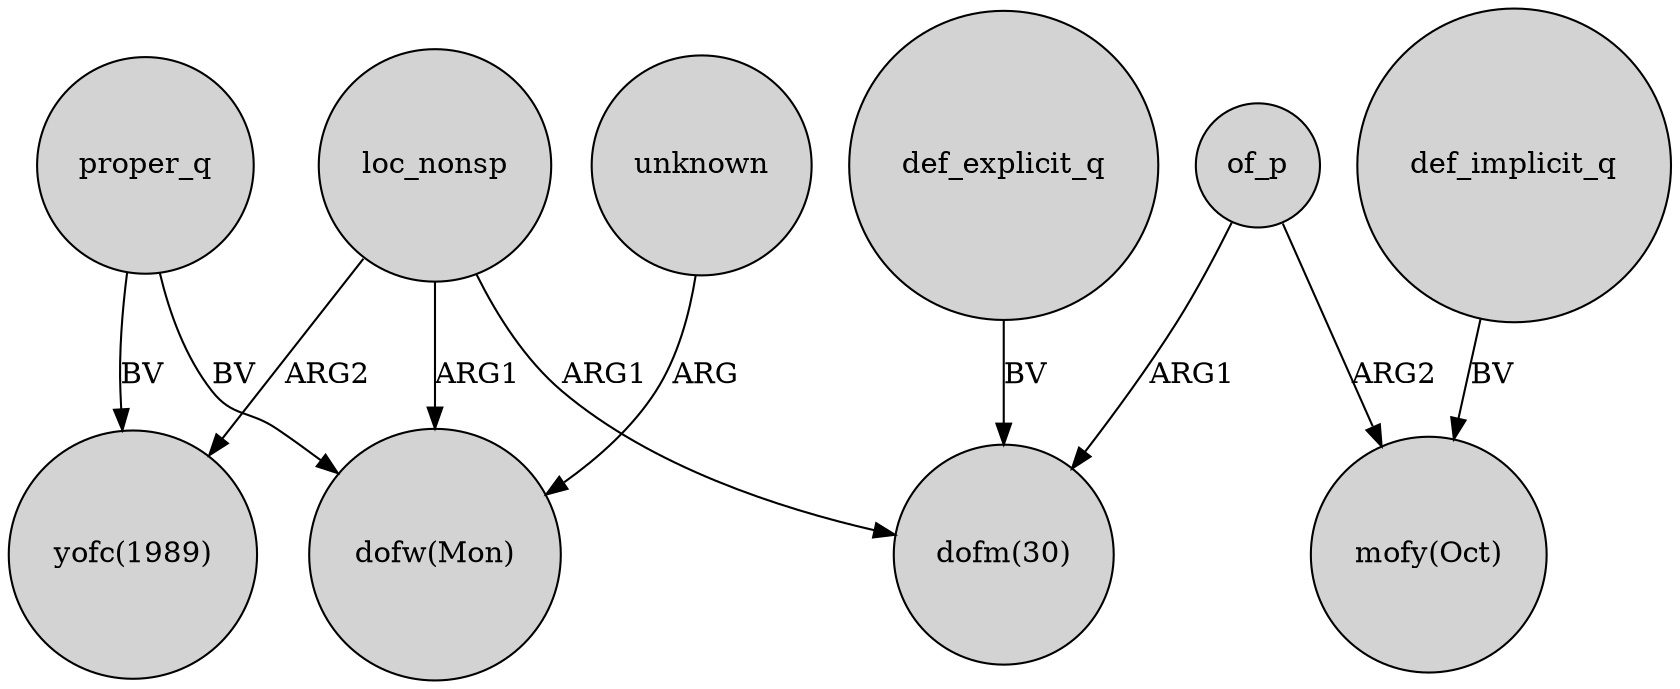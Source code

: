 digraph {
	node [shape=circle style=filled]
	loc_nonsp -> "yofc(1989)" [label=ARG2]
	of_p -> "mofy(Oct)" [label=ARG2]
	loc_nonsp -> "dofw(Mon)" [label=ARG1]
	def_implicit_q -> "mofy(Oct)" [label=BV]
	loc_nonsp -> "dofm(30)" [label=ARG1]
	proper_q -> "dofw(Mon)" [label=BV]
	of_p -> "dofm(30)" [label=ARG1]
	unknown -> "dofw(Mon)" [label=ARG]
	proper_q -> "yofc(1989)" [label=BV]
	def_explicit_q -> "dofm(30)" [label=BV]
}
